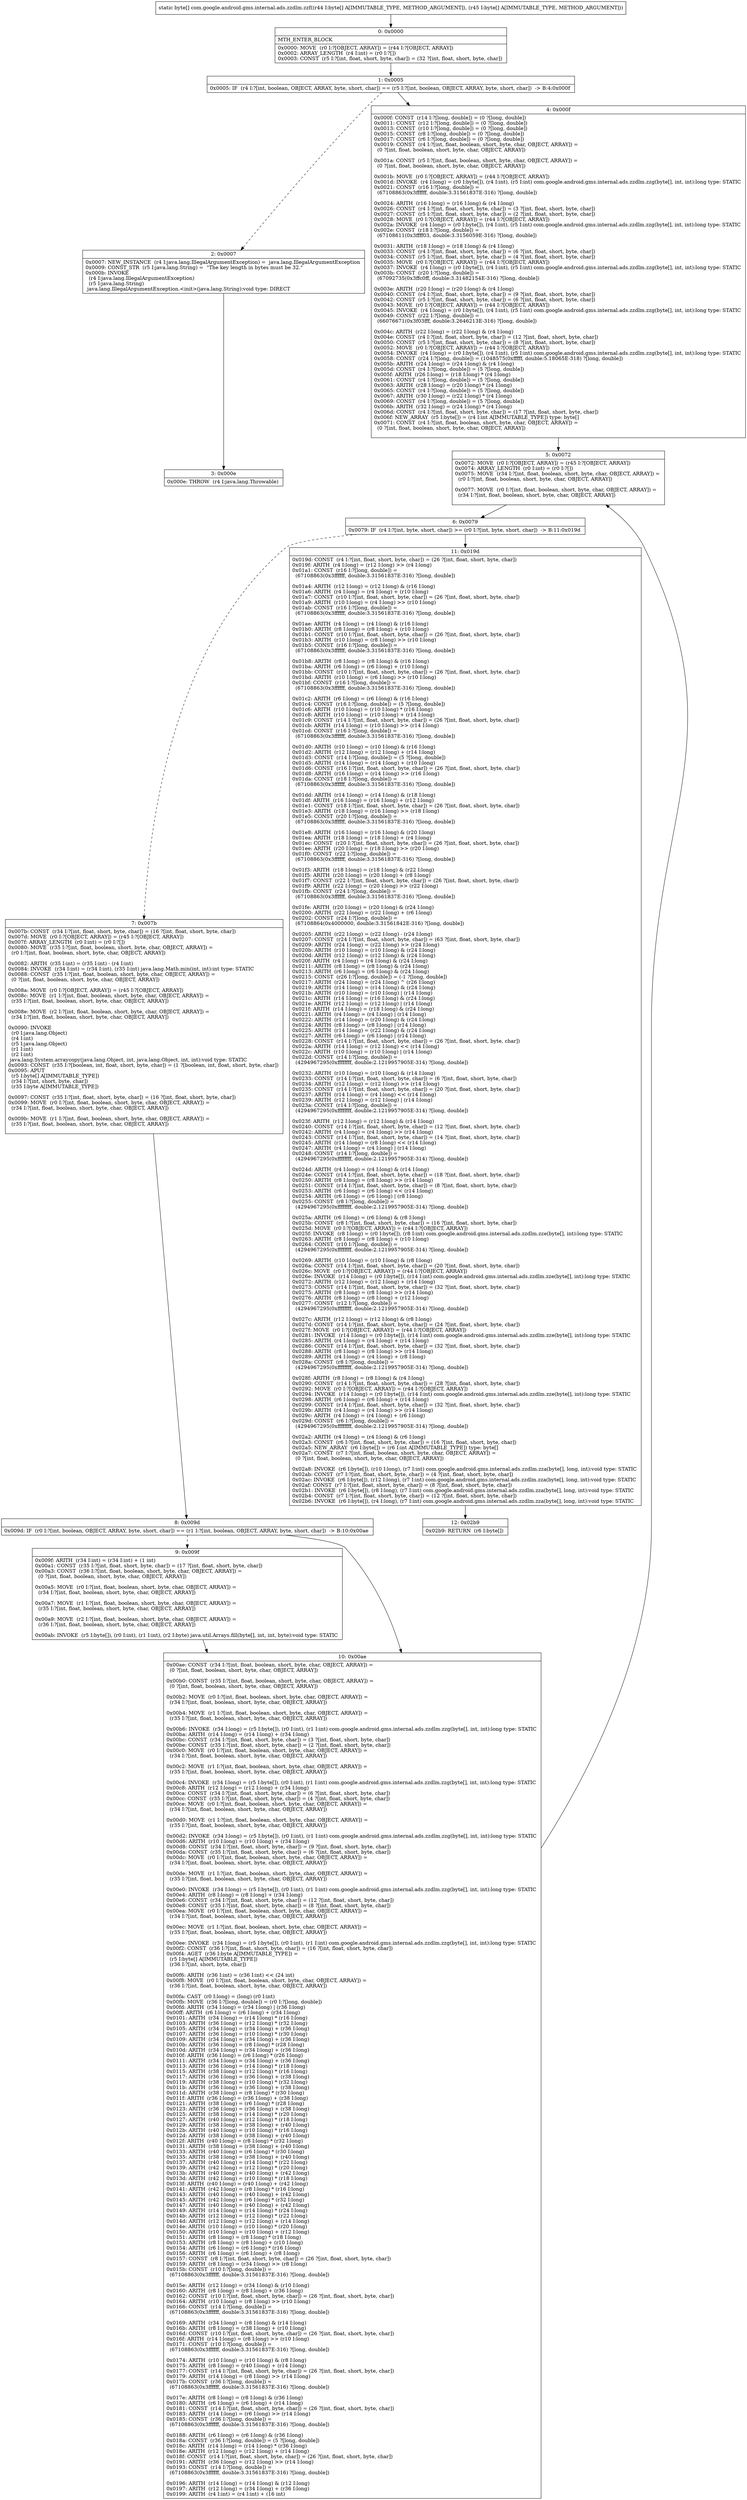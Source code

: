 digraph "CFG forcom.google.android.gms.internal.ads.zzdlm.zzf([B[B)[B" {
Node_0 [shape=record,label="{0\:\ 0x0000|MTH_ENTER_BLOCK\l|0x0000: MOVE  (r0 I:?[OBJECT, ARRAY]) = (r44 I:?[OBJECT, ARRAY]) \l0x0002: ARRAY_LENGTH  (r4 I:int) = (r0 I:?[]) \l0x0003: CONST  (r5 I:?[int, float, short, byte, char]) = (32 ?[int, float, short, byte, char]) \l}"];
Node_1 [shape=record,label="{1\:\ 0x0005|0x0005: IF  (r4 I:?[int, boolean, OBJECT, ARRAY, byte, short, char]) == (r5 I:?[int, boolean, OBJECT, ARRAY, byte, short, char])  \-\> B:4:0x000f \l}"];
Node_2 [shape=record,label="{2\:\ 0x0007|0x0007: NEW_INSTANCE  (r4 I:java.lang.IllegalArgumentException) =  java.lang.IllegalArgumentException \l0x0009: CONST_STR  (r5 I:java.lang.String) =  \"The key length in bytes must be 32.\" \l0x000b: INVOKE  \l  (r4 I:java.lang.IllegalArgumentException)\l  (r5 I:java.lang.String)\l java.lang.IllegalArgumentException.\<init\>(java.lang.String):void type: DIRECT \l}"];
Node_3 [shape=record,label="{3\:\ 0x000e|0x000e: THROW  (r4 I:java.lang.Throwable) \l}"];
Node_4 [shape=record,label="{4\:\ 0x000f|0x000f: CONST  (r14 I:?[long, double]) = (0 ?[long, double]) \l0x0011: CONST  (r12 I:?[long, double]) = (0 ?[long, double]) \l0x0013: CONST  (r10 I:?[long, double]) = (0 ?[long, double]) \l0x0015: CONST  (r8 I:?[long, double]) = (0 ?[long, double]) \l0x0017: CONST  (r6 I:?[long, double]) = (0 ?[long, double]) \l0x0019: CONST  (r4 I:?[int, float, boolean, short, byte, char, OBJECT, ARRAY]) = \l  (0 ?[int, float, boolean, short, byte, char, OBJECT, ARRAY])\l \l0x001a: CONST  (r5 I:?[int, float, boolean, short, byte, char, OBJECT, ARRAY]) = \l  (0 ?[int, float, boolean, short, byte, char, OBJECT, ARRAY])\l \l0x001b: MOVE  (r0 I:?[OBJECT, ARRAY]) = (r44 I:?[OBJECT, ARRAY]) \l0x001d: INVOKE  (r4 I:long) = (r0 I:byte[]), (r4 I:int), (r5 I:int) com.google.android.gms.internal.ads.zzdlm.zzg(byte[], int, int):long type: STATIC \l0x0021: CONST  (r16 I:?[long, double]) = \l  (67108863(0x3ffffff, double:3.31561837E\-316) ?[long, double])\l \l0x0024: ARITH  (r16 I:long) = (r16 I:long) & (r4 I:long) \l0x0026: CONST  (r4 I:?[int, float, short, byte, char]) = (3 ?[int, float, short, byte, char]) \l0x0027: CONST  (r5 I:?[int, float, short, byte, char]) = (2 ?[int, float, short, byte, char]) \l0x0028: MOVE  (r0 I:?[OBJECT, ARRAY]) = (r44 I:?[OBJECT, ARRAY]) \l0x002a: INVOKE  (r4 I:long) = (r0 I:byte[]), (r4 I:int), (r5 I:int) com.google.android.gms.internal.ads.zzdlm.zzg(byte[], int, int):long type: STATIC \l0x002e: CONST  (r18 I:?[long, double]) = \l  (67108611(0x3ffff03, double:3.3156059E\-316) ?[long, double])\l \l0x0031: ARITH  (r18 I:long) = (r18 I:long) & (r4 I:long) \l0x0033: CONST  (r4 I:?[int, float, short, byte, char]) = (6 ?[int, float, short, byte, char]) \l0x0034: CONST  (r5 I:?[int, float, short, byte, char]) = (4 ?[int, float, short, byte, char]) \l0x0035: MOVE  (r0 I:?[OBJECT, ARRAY]) = (r44 I:?[OBJECT, ARRAY]) \l0x0037: INVOKE  (r4 I:long) = (r0 I:byte[]), (r4 I:int), (r5 I:int) com.google.android.gms.internal.ads.zzdlm.zzg(byte[], int, int):long type: STATIC \l0x003b: CONST  (r20 I:?[long, double]) = \l  (67092735(0x3ffc0ff, double:3.31482154E\-316) ?[long, double])\l \l0x003e: ARITH  (r20 I:long) = (r20 I:long) & (r4 I:long) \l0x0040: CONST  (r4 I:?[int, float, short, byte, char]) = (9 ?[int, float, short, byte, char]) \l0x0042: CONST  (r5 I:?[int, float, short, byte, char]) = (6 ?[int, float, short, byte, char]) \l0x0043: MOVE  (r0 I:?[OBJECT, ARRAY]) = (r44 I:?[OBJECT, ARRAY]) \l0x0045: INVOKE  (r4 I:long) = (r0 I:byte[]), (r4 I:int), (r5 I:int) com.google.android.gms.internal.ads.zzdlm.zzg(byte[], int, int):long type: STATIC \l0x0049: CONST  (r22 I:?[long, double]) = \l  (66076671(0x3f03fff, double:3.2646213E\-316) ?[long, double])\l \l0x004c: ARITH  (r22 I:long) = (r22 I:long) & (r4 I:long) \l0x004e: CONST  (r4 I:?[int, float, short, byte, char]) = (12 ?[int, float, short, byte, char]) \l0x0050: CONST  (r5 I:?[int, float, short, byte, char]) = (8 ?[int, float, short, byte, char]) \l0x0052: MOVE  (r0 I:?[OBJECT, ARRAY]) = (r44 I:?[OBJECT, ARRAY]) \l0x0054: INVOKE  (r4 I:long) = (r0 I:byte[]), (r4 I:int), (r5 I:int) com.google.android.gms.internal.ads.zzdlm.zzg(byte[], int, int):long type: STATIC \l0x0058: CONST  (r24 I:?[long, double]) = (1048575(0xfffff, double:5.18065E\-318) ?[long, double]) \l0x005b: ARITH  (r24 I:long) = (r24 I:long) & (r4 I:long) \l0x005d: CONST  (r4 I:?[long, double]) = (5 ?[long, double]) \l0x005f: ARITH  (r26 I:long) = (r18 I:long) * (r4 I:long) \l0x0061: CONST  (r4 I:?[long, double]) = (5 ?[long, double]) \l0x0063: ARITH  (r28 I:long) = (r20 I:long) * (r4 I:long) \l0x0065: CONST  (r4 I:?[long, double]) = (5 ?[long, double]) \l0x0067: ARITH  (r30 I:long) = (r22 I:long) * (r4 I:long) \l0x0069: CONST  (r4 I:?[long, double]) = (5 ?[long, double]) \l0x006b: ARITH  (r32 I:long) = (r24 I:long) * (r4 I:long) \l0x006d: CONST  (r4 I:?[int, float, short, byte, char]) = (17 ?[int, float, short, byte, char]) \l0x006f: NEW_ARRAY  (r5 I:byte[]) = (r4 I:int A[IMMUTABLE_TYPE]) type: byte[] \l0x0071: CONST  (r4 I:?[int, float, boolean, short, byte, char, OBJECT, ARRAY]) = \l  (0 ?[int, float, boolean, short, byte, char, OBJECT, ARRAY])\l \l}"];
Node_5 [shape=record,label="{5\:\ 0x0072|0x0072: MOVE  (r0 I:?[OBJECT, ARRAY]) = (r45 I:?[OBJECT, ARRAY]) \l0x0074: ARRAY_LENGTH  (r0 I:int) = (r0 I:?[]) \l0x0075: MOVE  (r34 I:?[int, float, boolean, short, byte, char, OBJECT, ARRAY]) = \l  (r0 I:?[int, float, boolean, short, byte, char, OBJECT, ARRAY])\l \l0x0077: MOVE  (r0 I:?[int, float, boolean, short, byte, char, OBJECT, ARRAY]) = \l  (r34 I:?[int, float, boolean, short, byte, char, OBJECT, ARRAY])\l \l}"];
Node_6 [shape=record,label="{6\:\ 0x0079|0x0079: IF  (r4 I:?[int, byte, short, char]) \>= (r0 I:?[int, byte, short, char])  \-\> B:11:0x019d \l}"];
Node_7 [shape=record,label="{7\:\ 0x007b|0x007b: CONST  (r34 I:?[int, float, short, byte, char]) = (16 ?[int, float, short, byte, char]) \l0x007d: MOVE  (r0 I:?[OBJECT, ARRAY]) = (r45 I:?[OBJECT, ARRAY]) \l0x007f: ARRAY_LENGTH  (r0 I:int) = (r0 I:?[]) \l0x0080: MOVE  (r35 I:?[int, float, boolean, short, byte, char, OBJECT, ARRAY]) = \l  (r0 I:?[int, float, boolean, short, byte, char, OBJECT, ARRAY])\l \l0x0082: ARITH  (r35 I:int) = (r35 I:int) \- (r4 I:int) \l0x0084: INVOKE  (r34 I:int) = (r34 I:int), (r35 I:int) java.lang.Math.min(int, int):int type: STATIC \l0x0088: CONST  (r35 I:?[int, float, boolean, short, byte, char, OBJECT, ARRAY]) = \l  (0 ?[int, float, boolean, short, byte, char, OBJECT, ARRAY])\l \l0x008a: MOVE  (r0 I:?[OBJECT, ARRAY]) = (r45 I:?[OBJECT, ARRAY]) \l0x008c: MOVE  (r1 I:?[int, float, boolean, short, byte, char, OBJECT, ARRAY]) = \l  (r35 I:?[int, float, boolean, short, byte, char, OBJECT, ARRAY])\l \l0x008e: MOVE  (r2 I:?[int, float, boolean, short, byte, char, OBJECT, ARRAY]) = \l  (r34 I:?[int, float, boolean, short, byte, char, OBJECT, ARRAY])\l \l0x0090: INVOKE  \l  (r0 I:java.lang.Object)\l  (r4 I:int)\l  (r5 I:java.lang.Object)\l  (r1 I:int)\l  (r2 I:int)\l java.lang.System.arraycopy(java.lang.Object, int, java.lang.Object, int, int):void type: STATIC \l0x0093: CONST  (r35 I:?[boolean, int, float, short, byte, char]) = (1 ?[boolean, int, float, short, byte, char]) \l0x0095: APUT  \l  (r5 I:byte[] A[IMMUTABLE_TYPE])\l  (r34 I:?[int, short, byte, char])\l  (r35 I:byte A[IMMUTABLE_TYPE])\l \l0x0097: CONST  (r35 I:?[int, float, short, byte, char]) = (16 ?[int, float, short, byte, char]) \l0x0099: MOVE  (r0 I:?[int, float, boolean, short, byte, char, OBJECT, ARRAY]) = \l  (r34 I:?[int, float, boolean, short, byte, char, OBJECT, ARRAY])\l \l0x009b: MOVE  (r1 I:?[int, float, boolean, short, byte, char, OBJECT, ARRAY]) = \l  (r35 I:?[int, float, boolean, short, byte, char, OBJECT, ARRAY])\l \l}"];
Node_8 [shape=record,label="{8\:\ 0x009d|0x009d: IF  (r0 I:?[int, boolean, OBJECT, ARRAY, byte, short, char]) == (r1 I:?[int, boolean, OBJECT, ARRAY, byte, short, char])  \-\> B:10:0x00ae \l}"];
Node_9 [shape=record,label="{9\:\ 0x009f|0x009f: ARITH  (r34 I:int) = (r34 I:int) + (1 int) \l0x00a1: CONST  (r35 I:?[int, float, short, byte, char]) = (17 ?[int, float, short, byte, char]) \l0x00a3: CONST  (r36 I:?[int, float, boolean, short, byte, char, OBJECT, ARRAY]) = \l  (0 ?[int, float, boolean, short, byte, char, OBJECT, ARRAY])\l \l0x00a5: MOVE  (r0 I:?[int, float, boolean, short, byte, char, OBJECT, ARRAY]) = \l  (r34 I:?[int, float, boolean, short, byte, char, OBJECT, ARRAY])\l \l0x00a7: MOVE  (r1 I:?[int, float, boolean, short, byte, char, OBJECT, ARRAY]) = \l  (r35 I:?[int, float, boolean, short, byte, char, OBJECT, ARRAY])\l \l0x00a9: MOVE  (r2 I:?[int, float, boolean, short, byte, char, OBJECT, ARRAY]) = \l  (r36 I:?[int, float, boolean, short, byte, char, OBJECT, ARRAY])\l \l0x00ab: INVOKE  (r5 I:byte[]), (r0 I:int), (r1 I:int), (r2 I:byte) java.util.Arrays.fill(byte[], int, int, byte):void type: STATIC \l}"];
Node_10 [shape=record,label="{10\:\ 0x00ae|0x00ae: CONST  (r34 I:?[int, float, boolean, short, byte, char, OBJECT, ARRAY]) = \l  (0 ?[int, float, boolean, short, byte, char, OBJECT, ARRAY])\l \l0x00b0: CONST  (r35 I:?[int, float, boolean, short, byte, char, OBJECT, ARRAY]) = \l  (0 ?[int, float, boolean, short, byte, char, OBJECT, ARRAY])\l \l0x00b2: MOVE  (r0 I:?[int, float, boolean, short, byte, char, OBJECT, ARRAY]) = \l  (r34 I:?[int, float, boolean, short, byte, char, OBJECT, ARRAY])\l \l0x00b4: MOVE  (r1 I:?[int, float, boolean, short, byte, char, OBJECT, ARRAY]) = \l  (r35 I:?[int, float, boolean, short, byte, char, OBJECT, ARRAY])\l \l0x00b6: INVOKE  (r34 I:long) = (r5 I:byte[]), (r0 I:int), (r1 I:int) com.google.android.gms.internal.ads.zzdlm.zzg(byte[], int, int):long type: STATIC \l0x00ba: ARITH  (r14 I:long) = (r14 I:long) + (r34 I:long) \l0x00bc: CONST  (r34 I:?[int, float, short, byte, char]) = (3 ?[int, float, short, byte, char]) \l0x00be: CONST  (r35 I:?[int, float, short, byte, char]) = (2 ?[int, float, short, byte, char]) \l0x00c0: MOVE  (r0 I:?[int, float, boolean, short, byte, char, OBJECT, ARRAY]) = \l  (r34 I:?[int, float, boolean, short, byte, char, OBJECT, ARRAY])\l \l0x00c2: MOVE  (r1 I:?[int, float, boolean, short, byte, char, OBJECT, ARRAY]) = \l  (r35 I:?[int, float, boolean, short, byte, char, OBJECT, ARRAY])\l \l0x00c4: INVOKE  (r34 I:long) = (r5 I:byte[]), (r0 I:int), (r1 I:int) com.google.android.gms.internal.ads.zzdlm.zzg(byte[], int, int):long type: STATIC \l0x00c8: ARITH  (r12 I:long) = (r12 I:long) + (r34 I:long) \l0x00ca: CONST  (r34 I:?[int, float, short, byte, char]) = (6 ?[int, float, short, byte, char]) \l0x00cc: CONST  (r35 I:?[int, float, short, byte, char]) = (4 ?[int, float, short, byte, char]) \l0x00ce: MOVE  (r0 I:?[int, float, boolean, short, byte, char, OBJECT, ARRAY]) = \l  (r34 I:?[int, float, boolean, short, byte, char, OBJECT, ARRAY])\l \l0x00d0: MOVE  (r1 I:?[int, float, boolean, short, byte, char, OBJECT, ARRAY]) = \l  (r35 I:?[int, float, boolean, short, byte, char, OBJECT, ARRAY])\l \l0x00d2: INVOKE  (r34 I:long) = (r5 I:byte[]), (r0 I:int), (r1 I:int) com.google.android.gms.internal.ads.zzdlm.zzg(byte[], int, int):long type: STATIC \l0x00d6: ARITH  (r10 I:long) = (r10 I:long) + (r34 I:long) \l0x00d8: CONST  (r34 I:?[int, float, short, byte, char]) = (9 ?[int, float, short, byte, char]) \l0x00da: CONST  (r35 I:?[int, float, short, byte, char]) = (6 ?[int, float, short, byte, char]) \l0x00dc: MOVE  (r0 I:?[int, float, boolean, short, byte, char, OBJECT, ARRAY]) = \l  (r34 I:?[int, float, boolean, short, byte, char, OBJECT, ARRAY])\l \l0x00de: MOVE  (r1 I:?[int, float, boolean, short, byte, char, OBJECT, ARRAY]) = \l  (r35 I:?[int, float, boolean, short, byte, char, OBJECT, ARRAY])\l \l0x00e0: INVOKE  (r34 I:long) = (r5 I:byte[]), (r0 I:int), (r1 I:int) com.google.android.gms.internal.ads.zzdlm.zzg(byte[], int, int):long type: STATIC \l0x00e4: ARITH  (r8 I:long) = (r8 I:long) + (r34 I:long) \l0x00e6: CONST  (r34 I:?[int, float, short, byte, char]) = (12 ?[int, float, short, byte, char]) \l0x00e8: CONST  (r35 I:?[int, float, short, byte, char]) = (8 ?[int, float, short, byte, char]) \l0x00ea: MOVE  (r0 I:?[int, float, boolean, short, byte, char, OBJECT, ARRAY]) = \l  (r34 I:?[int, float, boolean, short, byte, char, OBJECT, ARRAY])\l \l0x00ec: MOVE  (r1 I:?[int, float, boolean, short, byte, char, OBJECT, ARRAY]) = \l  (r35 I:?[int, float, boolean, short, byte, char, OBJECT, ARRAY])\l \l0x00ee: INVOKE  (r34 I:long) = (r5 I:byte[]), (r0 I:int), (r1 I:int) com.google.android.gms.internal.ads.zzdlm.zzg(byte[], int, int):long type: STATIC \l0x00f2: CONST  (r36 I:?[int, float, short, byte, char]) = (16 ?[int, float, short, byte, char]) \l0x00f4: AGET  (r36 I:byte A[IMMUTABLE_TYPE]) = \l  (r5 I:byte[] A[IMMUTABLE_TYPE])\l  (r36 I:?[int, short, byte, char])\l \l0x00f6: ARITH  (r36 I:int) = (r36 I:int) \<\< (24 int) \l0x00f8: MOVE  (r0 I:?[int, float, boolean, short, byte, char, OBJECT, ARRAY]) = \l  (r36 I:?[int, float, boolean, short, byte, char, OBJECT, ARRAY])\l \l0x00fa: CAST  (r0 I:long) = (long) (r0 I:int) \l0x00fb: MOVE  (r36 I:?[long, double]) = (r0 I:?[long, double]) \l0x00fd: ARITH  (r34 I:long) = (r34 I:long) \| (r36 I:long) \l0x00ff: ARITH  (r6 I:long) = (r6 I:long) + (r34 I:long) \l0x0101: ARITH  (r34 I:long) = (r14 I:long) * (r16 I:long) \l0x0103: ARITH  (r36 I:long) = (r12 I:long) * (r32 I:long) \l0x0105: ARITH  (r34 I:long) = (r34 I:long) + (r36 I:long) \l0x0107: ARITH  (r36 I:long) = (r10 I:long) * (r30 I:long) \l0x0109: ARITH  (r34 I:long) = (r34 I:long) + (r36 I:long) \l0x010b: ARITH  (r36 I:long) = (r8 I:long) * (r28 I:long) \l0x010d: ARITH  (r34 I:long) = (r34 I:long) + (r36 I:long) \l0x010f: ARITH  (r36 I:long) = (r6 I:long) * (r26 I:long) \l0x0111: ARITH  (r34 I:long) = (r34 I:long) + (r36 I:long) \l0x0113: ARITH  (r36 I:long) = (r14 I:long) * (r18 I:long) \l0x0115: ARITH  (r38 I:long) = (r12 I:long) * (r16 I:long) \l0x0117: ARITH  (r36 I:long) = (r36 I:long) + (r38 I:long) \l0x0119: ARITH  (r38 I:long) = (r10 I:long) * (r32 I:long) \l0x011b: ARITH  (r36 I:long) = (r36 I:long) + (r38 I:long) \l0x011d: ARITH  (r38 I:long) = (r8 I:long) * (r30 I:long) \l0x011f: ARITH  (r36 I:long) = (r36 I:long) + (r38 I:long) \l0x0121: ARITH  (r38 I:long) = (r6 I:long) * (r28 I:long) \l0x0123: ARITH  (r36 I:long) = (r36 I:long) + (r38 I:long) \l0x0125: ARITH  (r38 I:long) = (r14 I:long) * (r20 I:long) \l0x0127: ARITH  (r40 I:long) = (r12 I:long) * (r18 I:long) \l0x0129: ARITH  (r38 I:long) = (r38 I:long) + (r40 I:long) \l0x012b: ARITH  (r40 I:long) = (r10 I:long) * (r16 I:long) \l0x012d: ARITH  (r38 I:long) = (r38 I:long) + (r40 I:long) \l0x012f: ARITH  (r40 I:long) = (r8 I:long) * (r32 I:long) \l0x0131: ARITH  (r38 I:long) = (r38 I:long) + (r40 I:long) \l0x0133: ARITH  (r40 I:long) = (r6 I:long) * (r30 I:long) \l0x0135: ARITH  (r38 I:long) = (r38 I:long) + (r40 I:long) \l0x0137: ARITH  (r40 I:long) = (r14 I:long) * (r22 I:long) \l0x0139: ARITH  (r42 I:long) = (r12 I:long) * (r20 I:long) \l0x013b: ARITH  (r40 I:long) = (r40 I:long) + (r42 I:long) \l0x013d: ARITH  (r42 I:long) = (r10 I:long) * (r18 I:long) \l0x013f: ARITH  (r40 I:long) = (r40 I:long) + (r42 I:long) \l0x0141: ARITH  (r42 I:long) = (r8 I:long) * (r16 I:long) \l0x0143: ARITH  (r40 I:long) = (r40 I:long) + (r42 I:long) \l0x0145: ARITH  (r42 I:long) = (r6 I:long) * (r32 I:long) \l0x0147: ARITH  (r40 I:long) = (r40 I:long) + (r42 I:long) \l0x0149: ARITH  (r14 I:long) = (r14 I:long) * (r24 I:long) \l0x014b: ARITH  (r12 I:long) = (r12 I:long) * (r22 I:long) \l0x014d: ARITH  (r12 I:long) = (r12 I:long) + (r14 I:long) \l0x014e: ARITH  (r10 I:long) = (r10 I:long) * (r20 I:long) \l0x0150: ARITH  (r10 I:long) = (r10 I:long) + (r12 I:long) \l0x0151: ARITH  (r8 I:long) = (r8 I:long) * (r18 I:long) \l0x0153: ARITH  (r8 I:long) = (r8 I:long) + (r10 I:long) \l0x0154: ARITH  (r6 I:long) = (r6 I:long) * (r16 I:long) \l0x0156: ARITH  (r6 I:long) = (r6 I:long) + (r8 I:long) \l0x0157: CONST  (r8 I:?[int, float, short, byte, char]) = (26 ?[int, float, short, byte, char]) \l0x0159: ARITH  (r8 I:long) = (r34 I:long) \>\> (r8 I:long) \l0x015b: CONST  (r10 I:?[long, double]) = \l  (67108863(0x3ffffff, double:3.31561837E\-316) ?[long, double])\l \l0x015e: ARITH  (r12 I:long) = (r34 I:long) & (r10 I:long) \l0x0160: ARITH  (r8 I:long) = (r8 I:long) + (r36 I:long) \l0x0162: CONST  (r10 I:?[int, float, short, byte, char]) = (26 ?[int, float, short, byte, char]) \l0x0164: ARITH  (r10 I:long) = (r8 I:long) \>\> (r10 I:long) \l0x0166: CONST  (r14 I:?[long, double]) = \l  (67108863(0x3ffffff, double:3.31561837E\-316) ?[long, double])\l \l0x0169: ARITH  (r34 I:long) = (r8 I:long) & (r14 I:long) \l0x016b: ARITH  (r8 I:long) = (r38 I:long) + (r10 I:long) \l0x016d: CONST  (r10 I:?[int, float, short, byte, char]) = (26 ?[int, float, short, byte, char]) \l0x016f: ARITH  (r14 I:long) = (r8 I:long) \>\> (r10 I:long) \l0x0171: CONST  (r10 I:?[long, double]) = \l  (67108863(0x3ffffff, double:3.31561837E\-316) ?[long, double])\l \l0x0174: ARITH  (r10 I:long) = (r10 I:long) & (r8 I:long) \l0x0175: ARITH  (r8 I:long) = (r40 I:long) + (r14 I:long) \l0x0177: CONST  (r14 I:?[int, float, short, byte, char]) = (26 ?[int, float, short, byte, char]) \l0x0179: ARITH  (r14 I:long) = (r8 I:long) \>\> (r14 I:long) \l0x017b: CONST  (r36 I:?[long, double]) = \l  (67108863(0x3ffffff, double:3.31561837E\-316) ?[long, double])\l \l0x017e: ARITH  (r8 I:long) = (r8 I:long) & (r36 I:long) \l0x0180: ARITH  (r6 I:long) = (r6 I:long) + (r14 I:long) \l0x0181: CONST  (r14 I:?[int, float, short, byte, char]) = (26 ?[int, float, short, byte, char]) \l0x0183: ARITH  (r14 I:long) = (r6 I:long) \>\> (r14 I:long) \l0x0185: CONST  (r36 I:?[long, double]) = \l  (67108863(0x3ffffff, double:3.31561837E\-316) ?[long, double])\l \l0x0188: ARITH  (r6 I:long) = (r6 I:long) & (r36 I:long) \l0x018a: CONST  (r36 I:?[long, double]) = (5 ?[long, double]) \l0x018c: ARITH  (r14 I:long) = (r14 I:long) * (r36 I:long) \l0x018e: ARITH  (r12 I:long) = (r12 I:long) + (r14 I:long) \l0x018f: CONST  (r14 I:?[int, float, short, byte, char]) = (26 ?[int, float, short, byte, char]) \l0x0191: ARITH  (r36 I:long) = (r12 I:long) \>\> (r14 I:long) \l0x0193: CONST  (r14 I:?[long, double]) = \l  (67108863(0x3ffffff, double:3.31561837E\-316) ?[long, double])\l \l0x0196: ARITH  (r14 I:long) = (r14 I:long) & (r12 I:long) \l0x0197: ARITH  (r12 I:long) = (r34 I:long) + (r36 I:long) \l0x0199: ARITH  (r4 I:int) = (r4 I:int) + (16 int) \l}"];
Node_11 [shape=record,label="{11\:\ 0x019d|0x019d: CONST  (r4 I:?[int, float, short, byte, char]) = (26 ?[int, float, short, byte, char]) \l0x019f: ARITH  (r4 I:long) = (r12 I:long) \>\> (r4 I:long) \l0x01a1: CONST  (r16 I:?[long, double]) = \l  (67108863(0x3ffffff, double:3.31561837E\-316) ?[long, double])\l \l0x01a4: ARITH  (r12 I:long) = (r12 I:long) & (r16 I:long) \l0x01a6: ARITH  (r4 I:long) = (r4 I:long) + (r10 I:long) \l0x01a7: CONST  (r10 I:?[int, float, short, byte, char]) = (26 ?[int, float, short, byte, char]) \l0x01a9: ARITH  (r10 I:long) = (r4 I:long) \>\> (r10 I:long) \l0x01ab: CONST  (r16 I:?[long, double]) = \l  (67108863(0x3ffffff, double:3.31561837E\-316) ?[long, double])\l \l0x01ae: ARITH  (r4 I:long) = (r4 I:long) & (r16 I:long) \l0x01b0: ARITH  (r8 I:long) = (r8 I:long) + (r10 I:long) \l0x01b1: CONST  (r10 I:?[int, float, short, byte, char]) = (26 ?[int, float, short, byte, char]) \l0x01b3: ARITH  (r10 I:long) = (r8 I:long) \>\> (r10 I:long) \l0x01b5: CONST  (r16 I:?[long, double]) = \l  (67108863(0x3ffffff, double:3.31561837E\-316) ?[long, double])\l \l0x01b8: ARITH  (r8 I:long) = (r8 I:long) & (r16 I:long) \l0x01ba: ARITH  (r6 I:long) = (r6 I:long) + (r10 I:long) \l0x01bb: CONST  (r10 I:?[int, float, short, byte, char]) = (26 ?[int, float, short, byte, char]) \l0x01bd: ARITH  (r10 I:long) = (r6 I:long) \>\> (r10 I:long) \l0x01bf: CONST  (r16 I:?[long, double]) = \l  (67108863(0x3ffffff, double:3.31561837E\-316) ?[long, double])\l \l0x01c2: ARITH  (r6 I:long) = (r6 I:long) & (r16 I:long) \l0x01c4: CONST  (r16 I:?[long, double]) = (5 ?[long, double]) \l0x01c6: ARITH  (r10 I:long) = (r10 I:long) * (r16 I:long) \l0x01c8: ARITH  (r10 I:long) = (r10 I:long) + (r14 I:long) \l0x01c9: CONST  (r14 I:?[int, float, short, byte, char]) = (26 ?[int, float, short, byte, char]) \l0x01cb: ARITH  (r14 I:long) = (r10 I:long) \>\> (r14 I:long) \l0x01cd: CONST  (r16 I:?[long, double]) = \l  (67108863(0x3ffffff, double:3.31561837E\-316) ?[long, double])\l \l0x01d0: ARITH  (r10 I:long) = (r10 I:long) & (r16 I:long) \l0x01d2: ARITH  (r12 I:long) = (r12 I:long) + (r14 I:long) \l0x01d3: CONST  (r14 I:?[long, double]) = (5 ?[long, double]) \l0x01d5: ARITH  (r14 I:long) = (r14 I:long) + (r10 I:long) \l0x01d6: CONST  (r16 I:?[int, float, short, byte, char]) = (26 ?[int, float, short, byte, char]) \l0x01d8: ARITH  (r16 I:long) = (r14 I:long) \>\> (r16 I:long) \l0x01da: CONST  (r18 I:?[long, double]) = \l  (67108863(0x3ffffff, double:3.31561837E\-316) ?[long, double])\l \l0x01dd: ARITH  (r14 I:long) = (r14 I:long) & (r18 I:long) \l0x01df: ARITH  (r16 I:long) = (r16 I:long) + (r12 I:long) \l0x01e1: CONST  (r18 I:?[int, float, short, byte, char]) = (26 ?[int, float, short, byte, char]) \l0x01e3: ARITH  (r18 I:long) = (r16 I:long) \>\> (r18 I:long) \l0x01e5: CONST  (r20 I:?[long, double]) = \l  (67108863(0x3ffffff, double:3.31561837E\-316) ?[long, double])\l \l0x01e8: ARITH  (r16 I:long) = (r16 I:long) & (r20 I:long) \l0x01ea: ARITH  (r18 I:long) = (r18 I:long) + (r4 I:long) \l0x01ec: CONST  (r20 I:?[int, float, short, byte, char]) = (26 ?[int, float, short, byte, char]) \l0x01ee: ARITH  (r20 I:long) = (r18 I:long) \>\> (r20 I:long) \l0x01f0: CONST  (r22 I:?[long, double]) = \l  (67108863(0x3ffffff, double:3.31561837E\-316) ?[long, double])\l \l0x01f3: ARITH  (r18 I:long) = (r18 I:long) & (r22 I:long) \l0x01f5: ARITH  (r20 I:long) = (r20 I:long) + (r8 I:long) \l0x01f7: CONST  (r22 I:?[int, float, short, byte, char]) = (26 ?[int, float, short, byte, char]) \l0x01f9: ARITH  (r22 I:long) = (r20 I:long) \>\> (r22 I:long) \l0x01fb: CONST  (r24 I:?[long, double]) = \l  (67108863(0x3ffffff, double:3.31561837E\-316) ?[long, double])\l \l0x01fe: ARITH  (r20 I:long) = (r20 I:long) & (r24 I:long) \l0x0200: ARITH  (r22 I:long) = (r22 I:long) + (r6 I:long) \l0x0202: CONST  (r24 I:?[long, double]) = \l  (67108864(0x4000000, double:3.31561842E\-316) ?[long, double])\l \l0x0205: ARITH  (r22 I:long) = (r22 I:long) \- (r24 I:long) \l0x0207: CONST  (r24 I:?[int, float, short, byte, char]) = (63 ?[int, float, short, byte, char]) \l0x0209: ARITH  (r24 I:long) = (r22 I:long) \>\> (r24 I:long) \l0x020b: ARITH  (r10 I:long) = (r10 I:long) & (r24 I:long) \l0x020d: ARITH  (r12 I:long) = (r12 I:long) & (r24 I:long) \l0x020f: ARITH  (r4 I:long) = (r4 I:long) & (r24 I:long) \l0x0211: ARITH  (r8 I:long) = (r8 I:long) & (r24 I:long) \l0x0213: ARITH  (r6 I:long) = (r6 I:long) & (r24 I:long) \l0x0215: CONST  (r26 I:?[long, double]) = (\-1 ?[long, double]) \l0x0217: ARITH  (r24 I:long) = (r24 I:long) ^ (r26 I:long) \l0x0219: ARITH  (r14 I:long) = (r14 I:long) & (r24 I:long) \l0x021b: ARITH  (r10 I:long) = (r10 I:long) \| (r14 I:long) \l0x021c: ARITH  (r14 I:long) = (r16 I:long) & (r24 I:long) \l0x021e: ARITH  (r12 I:long) = (r12 I:long) \| (r14 I:long) \l0x021f: ARITH  (r14 I:long) = (r18 I:long) & (r24 I:long) \l0x0221: ARITH  (r4 I:long) = (r4 I:long) \| (r14 I:long) \l0x0222: ARITH  (r14 I:long) = (r20 I:long) & (r24 I:long) \l0x0224: ARITH  (r8 I:long) = (r8 I:long) \| (r14 I:long) \l0x0225: ARITH  (r14 I:long) = (r22 I:long) & (r24 I:long) \l0x0227: ARITH  (r6 I:long) = (r6 I:long) \| (r14 I:long) \l0x0228: CONST  (r14 I:?[int, float, short, byte, char]) = (26 ?[int, float, short, byte, char]) \l0x022a: ARITH  (r14 I:long) = (r12 I:long) \<\< (r14 I:long) \l0x022c: ARITH  (r10 I:long) = (r10 I:long) \| (r14 I:long) \l0x022d: CONST  (r14 I:?[long, double]) = \l  (4294967295(0xffffffff, double:2.1219957905E\-314) ?[long, double])\l \l0x0232: ARITH  (r10 I:long) = (r10 I:long) & (r14 I:long) \l0x0233: CONST  (r14 I:?[int, float, short, byte, char]) = (6 ?[int, float, short, byte, char]) \l0x0234: ARITH  (r12 I:long) = (r12 I:long) \>\> (r14 I:long) \l0x0235: CONST  (r14 I:?[int, float, short, byte, char]) = (20 ?[int, float, short, byte, char]) \l0x0237: ARITH  (r14 I:long) = (r4 I:long) \<\< (r14 I:long) \l0x0239: ARITH  (r12 I:long) = (r12 I:long) \| (r14 I:long) \l0x023a: CONST  (r14 I:?[long, double]) = \l  (4294967295(0xffffffff, double:2.1219957905E\-314) ?[long, double])\l \l0x023f: ARITH  (r12 I:long) = (r12 I:long) & (r14 I:long) \l0x0240: CONST  (r14 I:?[int, float, short, byte, char]) = (12 ?[int, float, short, byte, char]) \l0x0242: ARITH  (r4 I:long) = (r4 I:long) \>\> (r14 I:long) \l0x0243: CONST  (r14 I:?[int, float, short, byte, char]) = (14 ?[int, float, short, byte, char]) \l0x0245: ARITH  (r14 I:long) = (r8 I:long) \<\< (r14 I:long) \l0x0247: ARITH  (r4 I:long) = (r4 I:long) \| (r14 I:long) \l0x0248: CONST  (r14 I:?[long, double]) = \l  (4294967295(0xffffffff, double:2.1219957905E\-314) ?[long, double])\l \l0x024d: ARITH  (r4 I:long) = (r4 I:long) & (r14 I:long) \l0x024e: CONST  (r14 I:?[int, float, short, byte, char]) = (18 ?[int, float, short, byte, char]) \l0x0250: ARITH  (r8 I:long) = (r8 I:long) \>\> (r14 I:long) \l0x0251: CONST  (r14 I:?[int, float, short, byte, char]) = (8 ?[int, float, short, byte, char]) \l0x0253: ARITH  (r6 I:long) = (r6 I:long) \<\< (r14 I:long) \l0x0254: ARITH  (r6 I:long) = (r6 I:long) \| (r8 I:long) \l0x0255: CONST  (r8 I:?[long, double]) = \l  (4294967295(0xffffffff, double:2.1219957905E\-314) ?[long, double])\l \l0x025a: ARITH  (r6 I:long) = (r6 I:long) & (r8 I:long) \l0x025b: CONST  (r8 I:?[int, float, short, byte, char]) = (16 ?[int, float, short, byte, char]) \l0x025d: MOVE  (r0 I:?[OBJECT, ARRAY]) = (r44 I:?[OBJECT, ARRAY]) \l0x025f: INVOKE  (r8 I:long) = (r0 I:byte[]), (r8 I:int) com.google.android.gms.internal.ads.zzdlm.zze(byte[], int):long type: STATIC \l0x0263: ARITH  (r8 I:long) = (r8 I:long) + (r10 I:long) \l0x0264: CONST  (r10 I:?[long, double]) = \l  (4294967295(0xffffffff, double:2.1219957905E\-314) ?[long, double])\l \l0x0269: ARITH  (r10 I:long) = (r10 I:long) & (r8 I:long) \l0x026a: CONST  (r14 I:?[int, float, short, byte, char]) = (20 ?[int, float, short, byte, char]) \l0x026c: MOVE  (r0 I:?[OBJECT, ARRAY]) = (r44 I:?[OBJECT, ARRAY]) \l0x026e: INVOKE  (r14 I:long) = (r0 I:byte[]), (r14 I:int) com.google.android.gms.internal.ads.zzdlm.zze(byte[], int):long type: STATIC \l0x0272: ARITH  (r12 I:long) = (r12 I:long) + (r14 I:long) \l0x0273: CONST  (r14 I:?[int, float, short, byte, char]) = (32 ?[int, float, short, byte, char]) \l0x0275: ARITH  (r8 I:long) = (r8 I:long) \>\> (r14 I:long) \l0x0276: ARITH  (r8 I:long) = (r8 I:long) + (r12 I:long) \l0x0277: CONST  (r12 I:?[long, double]) = \l  (4294967295(0xffffffff, double:2.1219957905E\-314) ?[long, double])\l \l0x027c: ARITH  (r12 I:long) = (r12 I:long) & (r8 I:long) \l0x027d: CONST  (r14 I:?[int, float, short, byte, char]) = (24 ?[int, float, short, byte, char]) \l0x027f: MOVE  (r0 I:?[OBJECT, ARRAY]) = (r44 I:?[OBJECT, ARRAY]) \l0x0281: INVOKE  (r14 I:long) = (r0 I:byte[]), (r14 I:int) com.google.android.gms.internal.ads.zzdlm.zze(byte[], int):long type: STATIC \l0x0285: ARITH  (r4 I:long) = (r4 I:long) + (r14 I:long) \l0x0286: CONST  (r14 I:?[int, float, short, byte, char]) = (32 ?[int, float, short, byte, char]) \l0x0288: ARITH  (r8 I:long) = (r8 I:long) \>\> (r14 I:long) \l0x0289: ARITH  (r4 I:long) = (r4 I:long) + (r8 I:long) \l0x028a: CONST  (r8 I:?[long, double]) = \l  (4294967295(0xffffffff, double:2.1219957905E\-314) ?[long, double])\l \l0x028f: ARITH  (r8 I:long) = (r8 I:long) & (r4 I:long) \l0x0290: CONST  (r14 I:?[int, float, short, byte, char]) = (28 ?[int, float, short, byte, char]) \l0x0292: MOVE  (r0 I:?[OBJECT, ARRAY]) = (r44 I:?[OBJECT, ARRAY]) \l0x0294: INVOKE  (r14 I:long) = (r0 I:byte[]), (r14 I:int) com.google.android.gms.internal.ads.zzdlm.zze(byte[], int):long type: STATIC \l0x0298: ARITH  (r6 I:long) = (r6 I:long) + (r14 I:long) \l0x0299: CONST  (r14 I:?[int, float, short, byte, char]) = (32 ?[int, float, short, byte, char]) \l0x029b: ARITH  (r4 I:long) = (r4 I:long) \>\> (r14 I:long) \l0x029c: ARITH  (r4 I:long) = (r4 I:long) + (r6 I:long) \l0x029d: CONST  (r6 I:?[long, double]) = \l  (4294967295(0xffffffff, double:2.1219957905E\-314) ?[long, double])\l \l0x02a2: ARITH  (r4 I:long) = (r4 I:long) & (r6 I:long) \l0x02a3: CONST  (r6 I:?[int, float, short, byte, char]) = (16 ?[int, float, short, byte, char]) \l0x02a5: NEW_ARRAY  (r6 I:byte[]) = (r6 I:int A[IMMUTABLE_TYPE]) type: byte[] \l0x02a7: CONST  (r7 I:?[int, float, boolean, short, byte, char, OBJECT, ARRAY]) = \l  (0 ?[int, float, boolean, short, byte, char, OBJECT, ARRAY])\l \l0x02a8: INVOKE  (r6 I:byte[]), (r10 I:long), (r7 I:int) com.google.android.gms.internal.ads.zzdlm.zza(byte[], long, int):void type: STATIC \l0x02ab: CONST  (r7 I:?[int, float, short, byte, char]) = (4 ?[int, float, short, byte, char]) \l0x02ac: INVOKE  (r6 I:byte[]), (r12 I:long), (r7 I:int) com.google.android.gms.internal.ads.zzdlm.zza(byte[], long, int):void type: STATIC \l0x02af: CONST  (r7 I:?[int, float, short, byte, char]) = (8 ?[int, float, short, byte, char]) \l0x02b1: INVOKE  (r6 I:byte[]), (r8 I:long), (r7 I:int) com.google.android.gms.internal.ads.zzdlm.zza(byte[], long, int):void type: STATIC \l0x02b4: CONST  (r7 I:?[int, float, short, byte, char]) = (12 ?[int, float, short, byte, char]) \l0x02b6: INVOKE  (r6 I:byte[]), (r4 I:long), (r7 I:int) com.google.android.gms.internal.ads.zzdlm.zza(byte[], long, int):void type: STATIC \l}"];
Node_12 [shape=record,label="{12\:\ 0x02b9|0x02b9: RETURN  (r6 I:byte[]) \l}"];
MethodNode[shape=record,label="{static byte[] com.google.android.gms.internal.ads.zzdlm.zzf((r44 I:byte[] A[IMMUTABLE_TYPE, METHOD_ARGUMENT]), (r45 I:byte[] A[IMMUTABLE_TYPE, METHOD_ARGUMENT])) }"];
MethodNode -> Node_0;
Node_0 -> Node_1;
Node_1 -> Node_2[style=dashed];
Node_1 -> Node_4;
Node_2 -> Node_3;
Node_4 -> Node_5;
Node_5 -> Node_6;
Node_6 -> Node_7[style=dashed];
Node_6 -> Node_11;
Node_7 -> Node_8;
Node_8 -> Node_9[style=dashed];
Node_8 -> Node_10;
Node_9 -> Node_10;
Node_10 -> Node_5;
Node_11 -> Node_12;
}

